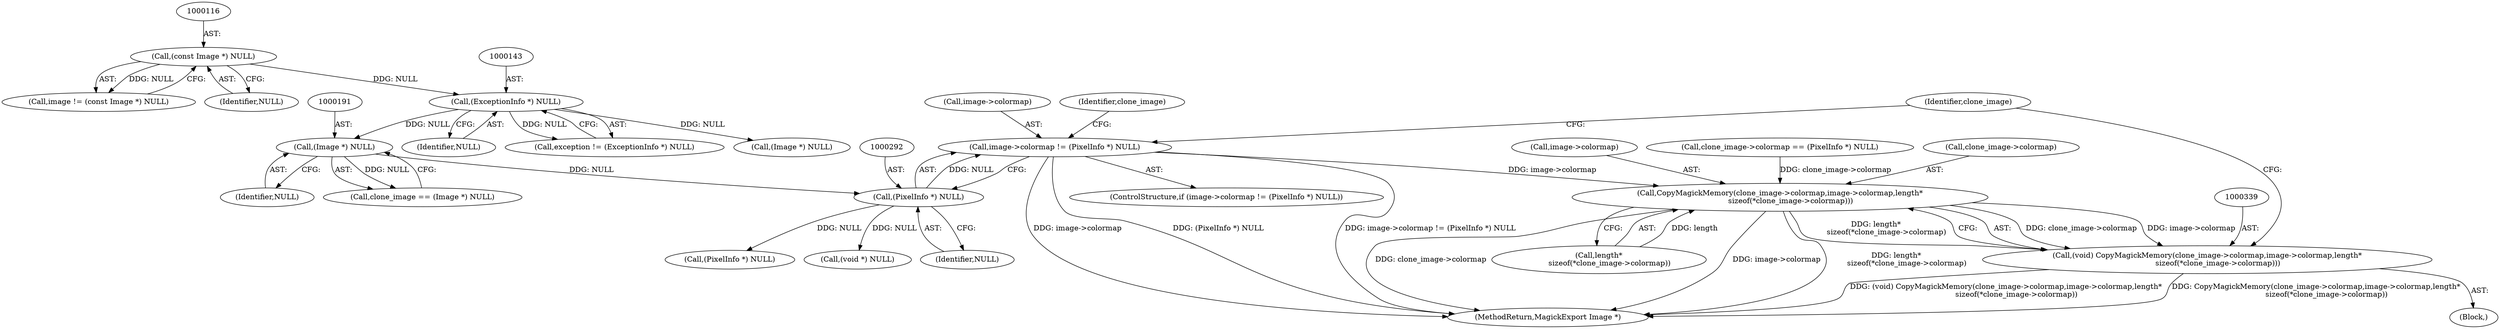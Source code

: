 digraph "0_ImageMagick_aecd0ada163a4d6c769cec178955d5f3e9316f2f_0@pointer" {
"1000287" [label="(Call,image->colormap != (PixelInfo *) NULL)"];
"1000291" [label="(Call,(PixelInfo *) NULL)"];
"1000190" [label="(Call,(Image *) NULL)"];
"1000142" [label="(Call,(ExceptionInfo *) NULL)"];
"1000115" [label="(Call,(const Image *) NULL)"];
"1000340" [label="(Call,CopyMagickMemory(clone_image->colormap,image->colormap,length*\n         sizeof(*clone_image->colormap)))"];
"1000338" [label="(Call,(void) CopyMagickMemory(clone_image->colormap,image->colormap,length*\n         sizeof(*clone_image->colormap)))"];
"1000327" [label="(Call,(PixelInfo *) NULL)"];
"1000387" [label="(Call,(void *) NULL)"];
"1000188" [label="(Call,clone_image == (Image *) NULL)"];
"1000287" [label="(Call,image->colormap != (PixelInfo *) NULL)"];
"1000294" [label="(Block,)"];
"1000297" [label="(Identifier,clone_image)"];
"1000291" [label="(Call,(PixelInfo *) NULL)"];
"1000117" [label="(Identifier,NULL)"];
"1000140" [label="(Call,exception != (ExceptionInfo *) NULL)"];
"1000323" [label="(Call,clone_image->colormap == (PixelInfo *) NULL)"];
"1000286" [label="(ControlStructure,if (image->colormap != (PixelInfo *) NULL))"];
"1000340" [label="(Call,CopyMagickMemory(clone_image->colormap,image->colormap,length*\n         sizeof(*clone_image->colormap)))"];
"1000113" [label="(Call,image != (const Image *) NULL)"];
"1000190" [label="(Call,(Image *) NULL)"];
"1000142" [label="(Call,(ExceptionInfo *) NULL)"];
"1000341" [label="(Call,clone_image->colormap)"];
"1000344" [label="(Call,image->colormap)"];
"1000293" [label="(Identifier,NULL)"];
"1000347" [label="(Call,length*\n         sizeof(*clone_image->colormap))"];
"1000338" [label="(Call,(void) CopyMagickMemory(clone_image->colormap,image->colormap,length*\n         sizeof(*clone_image->colormap)))"];
"1000115" [label="(Call,(const Image *) NULL)"];
"1000176" [label="(Call,(Image *) NULL)"];
"1000288" [label="(Call,image->colormap)"];
"1000192" [label="(Identifier,NULL)"];
"1000768" [label="(MethodReturn,MagickExport Image *)"];
"1000356" [label="(Identifier,clone_image)"];
"1000144" [label="(Identifier,NULL)"];
"1000287" -> "1000286"  [label="AST: "];
"1000287" -> "1000291"  [label="CFG: "];
"1000288" -> "1000287"  [label="AST: "];
"1000291" -> "1000287"  [label="AST: "];
"1000297" -> "1000287"  [label="CFG: "];
"1000356" -> "1000287"  [label="CFG: "];
"1000287" -> "1000768"  [label="DDG: (PixelInfo *) NULL"];
"1000287" -> "1000768"  [label="DDG: image->colormap != (PixelInfo *) NULL"];
"1000287" -> "1000768"  [label="DDG: image->colormap"];
"1000291" -> "1000287"  [label="DDG: NULL"];
"1000287" -> "1000340"  [label="DDG: image->colormap"];
"1000291" -> "1000293"  [label="CFG: "];
"1000292" -> "1000291"  [label="AST: "];
"1000293" -> "1000291"  [label="AST: "];
"1000190" -> "1000291"  [label="DDG: NULL"];
"1000291" -> "1000327"  [label="DDG: NULL"];
"1000291" -> "1000387"  [label="DDG: NULL"];
"1000190" -> "1000188"  [label="AST: "];
"1000190" -> "1000192"  [label="CFG: "];
"1000191" -> "1000190"  [label="AST: "];
"1000192" -> "1000190"  [label="AST: "];
"1000188" -> "1000190"  [label="CFG: "];
"1000190" -> "1000188"  [label="DDG: NULL"];
"1000142" -> "1000190"  [label="DDG: NULL"];
"1000142" -> "1000140"  [label="AST: "];
"1000142" -> "1000144"  [label="CFG: "];
"1000143" -> "1000142"  [label="AST: "];
"1000144" -> "1000142"  [label="AST: "];
"1000140" -> "1000142"  [label="CFG: "];
"1000142" -> "1000140"  [label="DDG: NULL"];
"1000115" -> "1000142"  [label="DDG: NULL"];
"1000142" -> "1000176"  [label="DDG: NULL"];
"1000115" -> "1000113"  [label="AST: "];
"1000115" -> "1000117"  [label="CFG: "];
"1000116" -> "1000115"  [label="AST: "];
"1000117" -> "1000115"  [label="AST: "];
"1000113" -> "1000115"  [label="CFG: "];
"1000115" -> "1000113"  [label="DDG: NULL"];
"1000340" -> "1000338"  [label="AST: "];
"1000340" -> "1000347"  [label="CFG: "];
"1000341" -> "1000340"  [label="AST: "];
"1000344" -> "1000340"  [label="AST: "];
"1000347" -> "1000340"  [label="AST: "];
"1000338" -> "1000340"  [label="CFG: "];
"1000340" -> "1000768"  [label="DDG: image->colormap"];
"1000340" -> "1000768"  [label="DDG: length*\n         sizeof(*clone_image->colormap)"];
"1000340" -> "1000768"  [label="DDG: clone_image->colormap"];
"1000340" -> "1000338"  [label="DDG: clone_image->colormap"];
"1000340" -> "1000338"  [label="DDG: image->colormap"];
"1000340" -> "1000338"  [label="DDG: length*\n         sizeof(*clone_image->colormap)"];
"1000323" -> "1000340"  [label="DDG: clone_image->colormap"];
"1000347" -> "1000340"  [label="DDG: length"];
"1000338" -> "1000294"  [label="AST: "];
"1000339" -> "1000338"  [label="AST: "];
"1000356" -> "1000338"  [label="CFG: "];
"1000338" -> "1000768"  [label="DDG: (void) CopyMagickMemory(clone_image->colormap,image->colormap,length*\n         sizeof(*clone_image->colormap))"];
"1000338" -> "1000768"  [label="DDG: CopyMagickMemory(clone_image->colormap,image->colormap,length*\n         sizeof(*clone_image->colormap))"];
}

